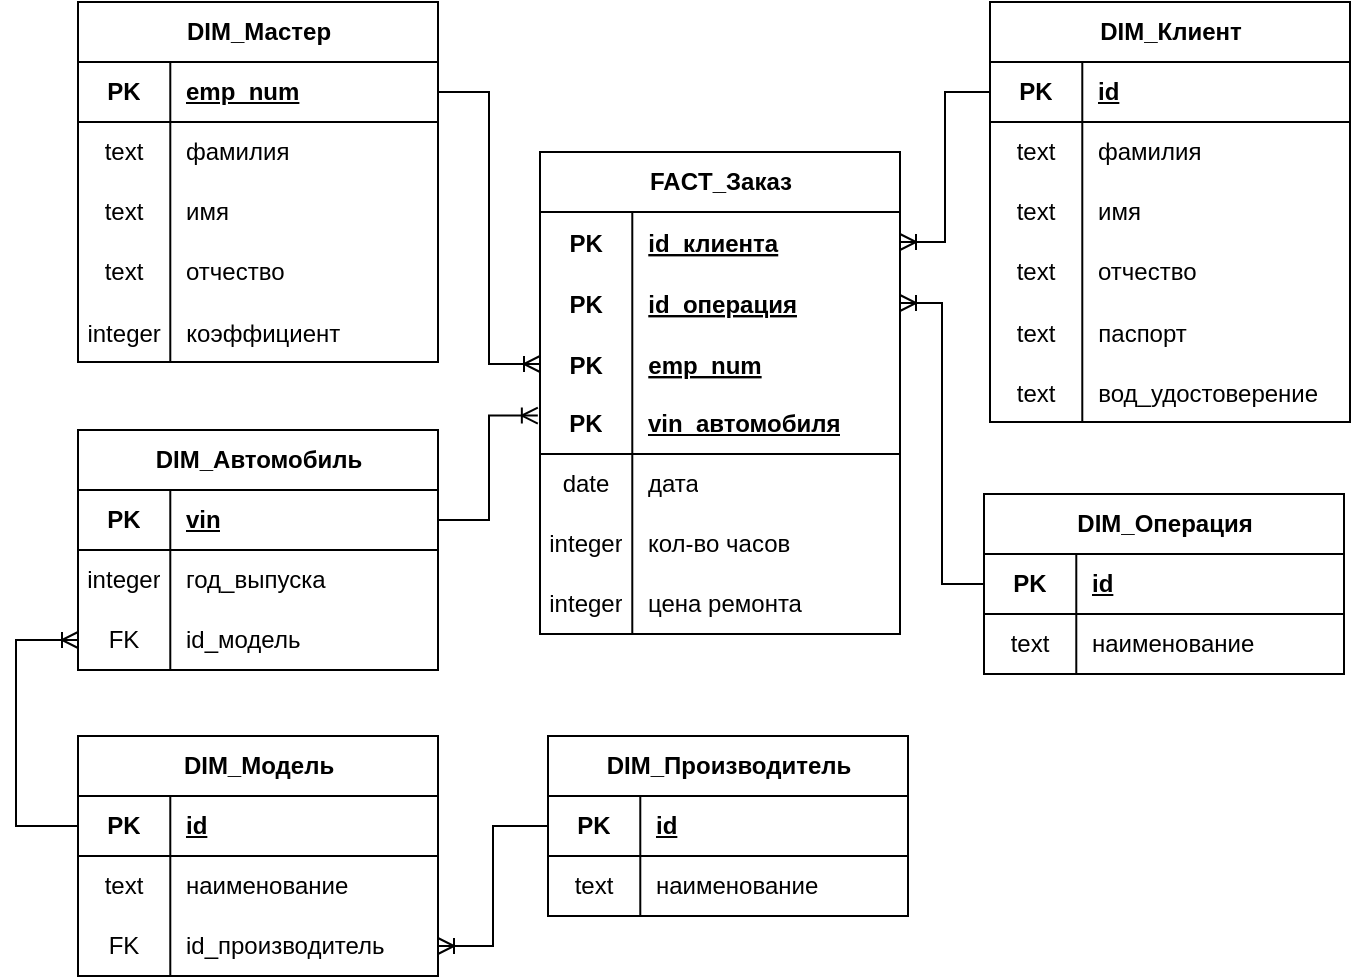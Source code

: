<mxfile version="26.2.9">
  <diagram name="Страница — 1" id="oDpgG96rJYEBg8DNex0P">
    <mxGraphModel dx="1426" dy="804" grid="0" gridSize="10" guides="1" tooltips="1" connect="1" arrows="1" fold="1" page="1" pageScale="1" pageWidth="827" pageHeight="1169" math="0" shadow="0">
      <root>
        <mxCell id="0" />
        <mxCell id="1" parent="0" />
        <mxCell id="0b7gcQ_teyY_5R-YkqwQ-1" value="DIM_Мастер" style="shape=table;startSize=30;container=1;collapsible=1;childLayout=tableLayout;fixedRows=1;rowLines=0;fontStyle=1;align=center;resizeLast=1;html=1;" parent="1" vertex="1">
          <mxGeometry x="108" y="70" width="180" height="180" as="geometry" />
        </mxCell>
        <mxCell id="0b7gcQ_teyY_5R-YkqwQ-2" value="" style="shape=tableRow;horizontal=0;startSize=0;swimlaneHead=0;swimlaneBody=0;fillColor=none;collapsible=0;dropTarget=0;points=[[0,0.5],[1,0.5]];portConstraint=eastwest;top=0;left=0;right=0;bottom=1;" parent="0b7gcQ_teyY_5R-YkqwQ-1" vertex="1">
          <mxGeometry y="30" width="180" height="30" as="geometry" />
        </mxCell>
        <mxCell id="0b7gcQ_teyY_5R-YkqwQ-3" value="PK" style="shape=partialRectangle;connectable=0;fillColor=none;top=0;left=0;bottom=0;right=0;fontStyle=1;overflow=hidden;whiteSpace=wrap;html=1;" parent="0b7gcQ_teyY_5R-YkqwQ-2" vertex="1">
          <mxGeometry width="46.143" height="30" as="geometry">
            <mxRectangle width="46.143" height="30" as="alternateBounds" />
          </mxGeometry>
        </mxCell>
        <mxCell id="0b7gcQ_teyY_5R-YkqwQ-4" value="emp_num" style="shape=partialRectangle;connectable=0;fillColor=none;top=0;left=0;bottom=0;right=0;align=left;spacingLeft=6;fontStyle=5;overflow=hidden;whiteSpace=wrap;html=1;" parent="0b7gcQ_teyY_5R-YkqwQ-2" vertex="1">
          <mxGeometry x="46.143" width="133.857" height="30" as="geometry">
            <mxRectangle width="133.857" height="30" as="alternateBounds" />
          </mxGeometry>
        </mxCell>
        <mxCell id="0b7gcQ_teyY_5R-YkqwQ-5" value="" style="shape=tableRow;horizontal=0;startSize=0;swimlaneHead=0;swimlaneBody=0;fillColor=none;collapsible=0;dropTarget=0;points=[[0,0.5],[1,0.5]];portConstraint=eastwest;top=0;left=0;right=0;bottom=0;" parent="0b7gcQ_teyY_5R-YkqwQ-1" vertex="1">
          <mxGeometry y="60" width="180" height="30" as="geometry" />
        </mxCell>
        <mxCell id="0b7gcQ_teyY_5R-YkqwQ-6" value="text" style="shape=partialRectangle;connectable=0;fillColor=none;top=0;left=0;bottom=0;right=0;editable=1;overflow=hidden;whiteSpace=wrap;html=1;" parent="0b7gcQ_teyY_5R-YkqwQ-5" vertex="1">
          <mxGeometry width="46.143" height="30" as="geometry">
            <mxRectangle width="46.143" height="30" as="alternateBounds" />
          </mxGeometry>
        </mxCell>
        <mxCell id="0b7gcQ_teyY_5R-YkqwQ-7" value="фамилия" style="shape=partialRectangle;connectable=0;fillColor=none;top=0;left=0;bottom=0;right=0;align=left;spacingLeft=6;overflow=hidden;whiteSpace=wrap;html=1;" parent="0b7gcQ_teyY_5R-YkqwQ-5" vertex="1">
          <mxGeometry x="46.143" width="133.857" height="30" as="geometry">
            <mxRectangle width="133.857" height="30" as="alternateBounds" />
          </mxGeometry>
        </mxCell>
        <mxCell id="0b7gcQ_teyY_5R-YkqwQ-8" value="" style="shape=tableRow;horizontal=0;startSize=0;swimlaneHead=0;swimlaneBody=0;fillColor=none;collapsible=0;dropTarget=0;points=[[0,0.5],[1,0.5]];portConstraint=eastwest;top=0;left=0;right=0;bottom=0;" parent="0b7gcQ_teyY_5R-YkqwQ-1" vertex="1">
          <mxGeometry y="90" width="180" height="30" as="geometry" />
        </mxCell>
        <mxCell id="0b7gcQ_teyY_5R-YkqwQ-9" value="text" style="shape=partialRectangle;connectable=0;fillColor=none;top=0;left=0;bottom=0;right=0;editable=1;overflow=hidden;whiteSpace=wrap;html=1;" parent="0b7gcQ_teyY_5R-YkqwQ-8" vertex="1">
          <mxGeometry width="46.143" height="30" as="geometry">
            <mxRectangle width="46.143" height="30" as="alternateBounds" />
          </mxGeometry>
        </mxCell>
        <mxCell id="0b7gcQ_teyY_5R-YkqwQ-10" value="имя" style="shape=partialRectangle;connectable=0;fillColor=none;top=0;left=0;bottom=0;right=0;align=left;spacingLeft=6;overflow=hidden;whiteSpace=wrap;html=1;" parent="0b7gcQ_teyY_5R-YkqwQ-8" vertex="1">
          <mxGeometry x="46.143" width="133.857" height="30" as="geometry">
            <mxRectangle width="133.857" height="30" as="alternateBounds" />
          </mxGeometry>
        </mxCell>
        <mxCell id="0b7gcQ_teyY_5R-YkqwQ-11" value="" style="shape=tableRow;horizontal=0;startSize=0;swimlaneHead=0;swimlaneBody=0;fillColor=none;collapsible=0;dropTarget=0;points=[[0,0.5],[1,0.5]];portConstraint=eastwest;top=0;left=0;right=0;bottom=0;" parent="0b7gcQ_teyY_5R-YkqwQ-1" vertex="1">
          <mxGeometry y="120" width="180" height="30" as="geometry" />
        </mxCell>
        <mxCell id="0b7gcQ_teyY_5R-YkqwQ-12" value="text" style="shape=partialRectangle;connectable=0;fillColor=none;top=0;left=0;bottom=0;right=0;editable=1;overflow=hidden;whiteSpace=wrap;html=1;" parent="0b7gcQ_teyY_5R-YkqwQ-11" vertex="1">
          <mxGeometry width="46.143" height="30" as="geometry">
            <mxRectangle width="46.143" height="30" as="alternateBounds" />
          </mxGeometry>
        </mxCell>
        <mxCell id="0b7gcQ_teyY_5R-YkqwQ-13" value="отчество" style="shape=partialRectangle;connectable=0;fillColor=none;top=0;left=0;bottom=0;right=0;align=left;spacingLeft=6;overflow=hidden;whiteSpace=wrap;html=1;" parent="0b7gcQ_teyY_5R-YkqwQ-11" vertex="1">
          <mxGeometry x="46.143" width="133.857" height="30" as="geometry">
            <mxRectangle width="133.857" height="30" as="alternateBounds" />
          </mxGeometry>
        </mxCell>
        <mxCell id="0b7gcQ_teyY_5R-YkqwQ-14" value="" style="shape=tableRow;horizontal=0;startSize=0;swimlaneHead=0;swimlaneBody=0;fillColor=none;collapsible=0;dropTarget=0;points=[[0,0.5],[1,0.5]];portConstraint=eastwest;top=0;left=0;right=0;bottom=0;" parent="0b7gcQ_teyY_5R-YkqwQ-1" vertex="1">
          <mxGeometry y="150" width="180" height="30" as="geometry" />
        </mxCell>
        <mxCell id="0b7gcQ_teyY_5R-YkqwQ-15" value="integer" style="shape=partialRectangle;connectable=0;fillColor=none;top=0;left=0;bottom=0;right=0;editable=1;overflow=hidden;" parent="0b7gcQ_teyY_5R-YkqwQ-14" vertex="1">
          <mxGeometry width="46.143" height="30" as="geometry">
            <mxRectangle width="46.143" height="30" as="alternateBounds" />
          </mxGeometry>
        </mxCell>
        <mxCell id="0b7gcQ_teyY_5R-YkqwQ-16" value="коэффициент" style="shape=partialRectangle;connectable=0;fillColor=none;top=0;left=0;bottom=0;right=0;align=left;spacingLeft=6;overflow=hidden;" parent="0b7gcQ_teyY_5R-YkqwQ-14" vertex="1">
          <mxGeometry x="46.143" width="133.857" height="30" as="geometry">
            <mxRectangle width="133.857" height="30" as="alternateBounds" />
          </mxGeometry>
        </mxCell>
        <mxCell id="5uYp4q9qgZ58HKBaZZjy-1" value="DIM_Клиент" style="shape=table;startSize=30;container=1;collapsible=1;childLayout=tableLayout;fixedRows=1;rowLines=0;fontStyle=1;align=center;resizeLast=1;html=1;" parent="1" vertex="1">
          <mxGeometry x="564" y="70" width="180" height="210" as="geometry" />
        </mxCell>
        <mxCell id="5uYp4q9qgZ58HKBaZZjy-2" value="" style="shape=tableRow;horizontal=0;startSize=0;swimlaneHead=0;swimlaneBody=0;fillColor=none;collapsible=0;dropTarget=0;points=[[0,0.5],[1,0.5]];portConstraint=eastwest;top=0;left=0;right=0;bottom=1;" parent="5uYp4q9qgZ58HKBaZZjy-1" vertex="1">
          <mxGeometry y="30" width="180" height="30" as="geometry" />
        </mxCell>
        <mxCell id="5uYp4q9qgZ58HKBaZZjy-3" value="PK" style="shape=partialRectangle;connectable=0;fillColor=none;top=0;left=0;bottom=0;right=0;fontStyle=1;overflow=hidden;whiteSpace=wrap;html=1;" parent="5uYp4q9qgZ58HKBaZZjy-2" vertex="1">
          <mxGeometry width="46.143" height="30" as="geometry">
            <mxRectangle width="46.143" height="30" as="alternateBounds" />
          </mxGeometry>
        </mxCell>
        <mxCell id="5uYp4q9qgZ58HKBaZZjy-4" value="id" style="shape=partialRectangle;connectable=0;fillColor=none;top=0;left=0;bottom=0;right=0;align=left;spacingLeft=6;fontStyle=5;overflow=hidden;whiteSpace=wrap;html=1;" parent="5uYp4q9qgZ58HKBaZZjy-2" vertex="1">
          <mxGeometry x="46.143" width="133.857" height="30" as="geometry">
            <mxRectangle width="133.857" height="30" as="alternateBounds" />
          </mxGeometry>
        </mxCell>
        <mxCell id="5uYp4q9qgZ58HKBaZZjy-5" value="" style="shape=tableRow;horizontal=0;startSize=0;swimlaneHead=0;swimlaneBody=0;fillColor=none;collapsible=0;dropTarget=0;points=[[0,0.5],[1,0.5]];portConstraint=eastwest;top=0;left=0;right=0;bottom=0;" parent="5uYp4q9qgZ58HKBaZZjy-1" vertex="1">
          <mxGeometry y="60" width="180" height="30" as="geometry" />
        </mxCell>
        <mxCell id="5uYp4q9qgZ58HKBaZZjy-6" value="text" style="shape=partialRectangle;connectable=0;fillColor=none;top=0;left=0;bottom=0;right=0;editable=1;overflow=hidden;whiteSpace=wrap;html=1;" parent="5uYp4q9qgZ58HKBaZZjy-5" vertex="1">
          <mxGeometry width="46.143" height="30" as="geometry">
            <mxRectangle width="46.143" height="30" as="alternateBounds" />
          </mxGeometry>
        </mxCell>
        <mxCell id="5uYp4q9qgZ58HKBaZZjy-7" value="фамилия" style="shape=partialRectangle;connectable=0;fillColor=none;top=0;left=0;bottom=0;right=0;align=left;spacingLeft=6;overflow=hidden;whiteSpace=wrap;html=1;" parent="5uYp4q9qgZ58HKBaZZjy-5" vertex="1">
          <mxGeometry x="46.143" width="133.857" height="30" as="geometry">
            <mxRectangle width="133.857" height="30" as="alternateBounds" />
          </mxGeometry>
        </mxCell>
        <mxCell id="5uYp4q9qgZ58HKBaZZjy-8" value="" style="shape=tableRow;horizontal=0;startSize=0;swimlaneHead=0;swimlaneBody=0;fillColor=none;collapsible=0;dropTarget=0;points=[[0,0.5],[1,0.5]];portConstraint=eastwest;top=0;left=0;right=0;bottom=0;" parent="5uYp4q9qgZ58HKBaZZjy-1" vertex="1">
          <mxGeometry y="90" width="180" height="30" as="geometry" />
        </mxCell>
        <mxCell id="5uYp4q9qgZ58HKBaZZjy-9" value="text" style="shape=partialRectangle;connectable=0;fillColor=none;top=0;left=0;bottom=0;right=0;editable=1;overflow=hidden;whiteSpace=wrap;html=1;" parent="5uYp4q9qgZ58HKBaZZjy-8" vertex="1">
          <mxGeometry width="46.143" height="30" as="geometry">
            <mxRectangle width="46.143" height="30" as="alternateBounds" />
          </mxGeometry>
        </mxCell>
        <mxCell id="5uYp4q9qgZ58HKBaZZjy-10" value="имя" style="shape=partialRectangle;connectable=0;fillColor=none;top=0;left=0;bottom=0;right=0;align=left;spacingLeft=6;overflow=hidden;whiteSpace=wrap;html=1;" parent="5uYp4q9qgZ58HKBaZZjy-8" vertex="1">
          <mxGeometry x="46.143" width="133.857" height="30" as="geometry">
            <mxRectangle width="133.857" height="30" as="alternateBounds" />
          </mxGeometry>
        </mxCell>
        <mxCell id="5uYp4q9qgZ58HKBaZZjy-11" value="" style="shape=tableRow;horizontal=0;startSize=0;swimlaneHead=0;swimlaneBody=0;fillColor=none;collapsible=0;dropTarget=0;points=[[0,0.5],[1,0.5]];portConstraint=eastwest;top=0;left=0;right=0;bottom=0;" parent="5uYp4q9qgZ58HKBaZZjy-1" vertex="1">
          <mxGeometry y="120" width="180" height="30" as="geometry" />
        </mxCell>
        <mxCell id="5uYp4q9qgZ58HKBaZZjy-12" value="text" style="shape=partialRectangle;connectable=0;fillColor=none;top=0;left=0;bottom=0;right=0;editable=1;overflow=hidden;whiteSpace=wrap;html=1;" parent="5uYp4q9qgZ58HKBaZZjy-11" vertex="1">
          <mxGeometry width="46.143" height="30" as="geometry">
            <mxRectangle width="46.143" height="30" as="alternateBounds" />
          </mxGeometry>
        </mxCell>
        <mxCell id="5uYp4q9qgZ58HKBaZZjy-13" value="отчество" style="shape=partialRectangle;connectable=0;fillColor=none;top=0;left=0;bottom=0;right=0;align=left;spacingLeft=6;overflow=hidden;whiteSpace=wrap;html=1;" parent="5uYp4q9qgZ58HKBaZZjy-11" vertex="1">
          <mxGeometry x="46.143" width="133.857" height="30" as="geometry">
            <mxRectangle width="133.857" height="30" as="alternateBounds" />
          </mxGeometry>
        </mxCell>
        <mxCell id="5uYp4q9qgZ58HKBaZZjy-14" value="" style="shape=tableRow;horizontal=0;startSize=0;swimlaneHead=0;swimlaneBody=0;fillColor=none;collapsible=0;dropTarget=0;points=[[0,0.5],[1,0.5]];portConstraint=eastwest;top=0;left=0;right=0;bottom=0;" parent="5uYp4q9qgZ58HKBaZZjy-1" vertex="1">
          <mxGeometry y="150" width="180" height="30" as="geometry" />
        </mxCell>
        <mxCell id="5uYp4q9qgZ58HKBaZZjy-15" value="text" style="shape=partialRectangle;connectable=0;fillColor=none;top=0;left=0;bottom=0;right=0;editable=1;overflow=hidden;" parent="5uYp4q9qgZ58HKBaZZjy-14" vertex="1">
          <mxGeometry width="46.143" height="30" as="geometry">
            <mxRectangle width="46.143" height="30" as="alternateBounds" />
          </mxGeometry>
        </mxCell>
        <mxCell id="5uYp4q9qgZ58HKBaZZjy-16" value="паспорт" style="shape=partialRectangle;connectable=0;fillColor=none;top=0;left=0;bottom=0;right=0;align=left;spacingLeft=6;overflow=hidden;" parent="5uYp4q9qgZ58HKBaZZjy-14" vertex="1">
          <mxGeometry x="46.143" width="133.857" height="30" as="geometry">
            <mxRectangle width="133.857" height="30" as="alternateBounds" />
          </mxGeometry>
        </mxCell>
        <mxCell id="B6oZFT9Vt-P4qmeBce5z-1" value="" style="shape=tableRow;horizontal=0;startSize=0;swimlaneHead=0;swimlaneBody=0;fillColor=none;collapsible=0;dropTarget=0;points=[[0,0.5],[1,0.5]];portConstraint=eastwest;top=0;left=0;right=0;bottom=0;" vertex="1" parent="5uYp4q9qgZ58HKBaZZjy-1">
          <mxGeometry y="180" width="180" height="30" as="geometry" />
        </mxCell>
        <mxCell id="B6oZFT9Vt-P4qmeBce5z-2" value="text" style="shape=partialRectangle;connectable=0;fillColor=none;top=0;left=0;bottom=0;right=0;editable=1;overflow=hidden;" vertex="1" parent="B6oZFT9Vt-P4qmeBce5z-1">
          <mxGeometry width="46.143" height="30" as="geometry">
            <mxRectangle width="46.143" height="30" as="alternateBounds" />
          </mxGeometry>
        </mxCell>
        <mxCell id="B6oZFT9Vt-P4qmeBce5z-3" value="вод_удостоверение" style="shape=partialRectangle;connectable=0;fillColor=none;top=0;left=0;bottom=0;right=0;align=left;spacingLeft=6;overflow=hidden;" vertex="1" parent="B6oZFT9Vt-P4qmeBce5z-1">
          <mxGeometry x="46.143" width="133.857" height="30" as="geometry">
            <mxRectangle width="133.857" height="30" as="alternateBounds" />
          </mxGeometry>
        </mxCell>
        <mxCell id="5uYp4q9qgZ58HKBaZZjy-17" value="FACT_Заказ" style="shape=table;startSize=30;container=1;collapsible=1;childLayout=tableLayout;fixedRows=1;rowLines=0;fontStyle=1;align=center;resizeLast=1;html=1;" parent="1" vertex="1">
          <mxGeometry x="339" y="145" width="180" height="241.038" as="geometry" />
        </mxCell>
        <mxCell id="5uYp4q9qgZ58HKBaZZjy-61" value="" style="shape=tableRow;horizontal=0;startSize=0;swimlaneHead=0;swimlaneBody=0;fillColor=none;collapsible=0;dropTarget=0;points=[[0,0.5],[1,0.5]];portConstraint=eastwest;top=0;left=0;right=0;bottom=0;" parent="5uYp4q9qgZ58HKBaZZjy-17" vertex="1">
          <mxGeometry y="30" width="180" height="30" as="geometry" />
        </mxCell>
        <mxCell id="5uYp4q9qgZ58HKBaZZjy-62" value="PK" style="shape=partialRectangle;connectable=0;fillColor=none;top=0;left=0;bottom=0;right=0;editable=1;overflow=hidden;fontStyle=1" parent="5uYp4q9qgZ58HKBaZZjy-61" vertex="1">
          <mxGeometry width="46.143" height="30" as="geometry">
            <mxRectangle width="46.143" height="30" as="alternateBounds" />
          </mxGeometry>
        </mxCell>
        <mxCell id="5uYp4q9qgZ58HKBaZZjy-63" value="id_клиента" style="shape=partialRectangle;connectable=0;fillColor=none;top=0;left=0;bottom=0;right=0;align=left;spacingLeft=6;overflow=hidden;fontStyle=5" parent="5uYp4q9qgZ58HKBaZZjy-61" vertex="1">
          <mxGeometry x="46.143" width="133.857" height="30" as="geometry">
            <mxRectangle width="133.857" height="30" as="alternateBounds" />
          </mxGeometry>
        </mxCell>
        <mxCell id="5uYp4q9qgZ58HKBaZZjy-64" value="" style="shape=tableRow;horizontal=0;startSize=0;swimlaneHead=0;swimlaneBody=0;fillColor=none;collapsible=0;dropTarget=0;points=[[0,0.5],[1,0.5]];portConstraint=eastwest;top=0;left=0;right=0;bottom=0;" parent="5uYp4q9qgZ58HKBaZZjy-17" vertex="1">
          <mxGeometry y="60" width="180" height="31" as="geometry" />
        </mxCell>
        <mxCell id="5uYp4q9qgZ58HKBaZZjy-65" value="PK" style="shape=partialRectangle;connectable=0;fillColor=none;top=0;left=0;bottom=0;right=0;editable=1;overflow=hidden;fontStyle=1" parent="5uYp4q9qgZ58HKBaZZjy-64" vertex="1">
          <mxGeometry width="46.143" height="31" as="geometry">
            <mxRectangle width="46.143" height="31" as="alternateBounds" />
          </mxGeometry>
        </mxCell>
        <mxCell id="5uYp4q9qgZ58HKBaZZjy-66" value="id_операция" style="shape=partialRectangle;connectable=0;fillColor=none;top=0;left=0;bottom=0;right=0;align=left;spacingLeft=6;overflow=hidden;fontStyle=5" parent="5uYp4q9qgZ58HKBaZZjy-64" vertex="1">
          <mxGeometry x="46.143" width="133.857" height="31" as="geometry">
            <mxRectangle width="133.857" height="31" as="alternateBounds" />
          </mxGeometry>
        </mxCell>
        <mxCell id="5uYp4q9qgZ58HKBaZZjy-96" value="" style="shape=tableRow;horizontal=0;startSize=0;swimlaneHead=0;swimlaneBody=0;fillColor=none;collapsible=0;dropTarget=0;points=[[0,0.5],[1,0.5]];portConstraint=eastwest;top=0;left=0;right=0;bottom=0;" parent="5uYp4q9qgZ58HKBaZZjy-17" vertex="1">
          <mxGeometry y="91" width="180" height="30" as="geometry" />
        </mxCell>
        <mxCell id="5uYp4q9qgZ58HKBaZZjy-97" value="PK" style="shape=partialRectangle;connectable=0;fillColor=none;top=0;left=0;bottom=0;right=0;editable=1;overflow=hidden;fontStyle=1" parent="5uYp4q9qgZ58HKBaZZjy-96" vertex="1">
          <mxGeometry width="46.143" height="30" as="geometry">
            <mxRectangle width="46.143" height="30" as="alternateBounds" />
          </mxGeometry>
        </mxCell>
        <mxCell id="5uYp4q9qgZ58HKBaZZjy-98" value="emp_num" style="shape=partialRectangle;connectable=0;fillColor=none;top=0;left=0;bottom=0;right=0;align=left;spacingLeft=6;overflow=hidden;fontStyle=5" parent="5uYp4q9qgZ58HKBaZZjy-96" vertex="1">
          <mxGeometry x="46.143" width="133.857" height="30" as="geometry">
            <mxRectangle width="133.857" height="30" as="alternateBounds" />
          </mxGeometry>
        </mxCell>
        <mxCell id="5uYp4q9qgZ58HKBaZZjy-18" value="" style="shape=tableRow;horizontal=0;startSize=0;swimlaneHead=0;swimlaneBody=0;fillColor=none;collapsible=0;dropTarget=0;points=[[0,0.5],[1,0.5]];portConstraint=eastwest;top=0;left=0;right=0;bottom=1;" parent="5uYp4q9qgZ58HKBaZZjy-17" vertex="1">
          <mxGeometry y="121" width="180" height="30" as="geometry" />
        </mxCell>
        <mxCell id="5uYp4q9qgZ58HKBaZZjy-19" value="PK" style="shape=partialRectangle;connectable=0;fillColor=none;top=0;left=0;bottom=0;right=0;fontStyle=1;overflow=hidden;whiteSpace=wrap;html=1;" parent="5uYp4q9qgZ58HKBaZZjy-18" vertex="1">
          <mxGeometry width="46.143" height="30" as="geometry">
            <mxRectangle width="46.143" height="30" as="alternateBounds" />
          </mxGeometry>
        </mxCell>
        <mxCell id="5uYp4q9qgZ58HKBaZZjy-20" value="vin_автомобиля" style="shape=partialRectangle;connectable=0;fillColor=none;top=0;left=0;bottom=0;right=0;align=left;spacingLeft=6;fontStyle=5;overflow=hidden;whiteSpace=wrap;html=1;" parent="5uYp4q9qgZ58HKBaZZjy-18" vertex="1">
          <mxGeometry x="46.143" width="133.857" height="30" as="geometry">
            <mxRectangle width="133.857" height="30" as="alternateBounds" />
          </mxGeometry>
        </mxCell>
        <mxCell id="5uYp4q9qgZ58HKBaZZjy-21" value="" style="shape=tableRow;horizontal=0;startSize=0;swimlaneHead=0;swimlaneBody=0;fillColor=none;collapsible=0;dropTarget=0;points=[[0,0.5],[1,0.5]];portConstraint=eastwest;top=0;left=0;right=0;bottom=0;" parent="5uYp4q9qgZ58HKBaZZjy-17" vertex="1">
          <mxGeometry y="151" width="180" height="30" as="geometry" />
        </mxCell>
        <mxCell id="5uYp4q9qgZ58HKBaZZjy-22" value="date" style="shape=partialRectangle;connectable=0;fillColor=none;top=0;left=0;bottom=0;right=0;editable=1;overflow=hidden;whiteSpace=wrap;html=1;" parent="5uYp4q9qgZ58HKBaZZjy-21" vertex="1">
          <mxGeometry width="46.143" height="30" as="geometry">
            <mxRectangle width="46.143" height="30" as="alternateBounds" />
          </mxGeometry>
        </mxCell>
        <mxCell id="5uYp4q9qgZ58HKBaZZjy-23" value="дата" style="shape=partialRectangle;connectable=0;fillColor=none;top=0;left=0;bottom=0;right=0;align=left;spacingLeft=6;overflow=hidden;whiteSpace=wrap;html=1;" parent="5uYp4q9qgZ58HKBaZZjy-21" vertex="1">
          <mxGeometry x="46.143" width="133.857" height="30" as="geometry">
            <mxRectangle width="133.857" height="30" as="alternateBounds" />
          </mxGeometry>
        </mxCell>
        <mxCell id="5uYp4q9qgZ58HKBaZZjy-24" value="" style="shape=tableRow;horizontal=0;startSize=0;swimlaneHead=0;swimlaneBody=0;fillColor=none;collapsible=0;dropTarget=0;points=[[0,0.5],[1,0.5]];portConstraint=eastwest;top=0;left=0;right=0;bottom=0;" parent="5uYp4q9qgZ58HKBaZZjy-17" vertex="1">
          <mxGeometry y="181" width="180" height="30" as="geometry" />
        </mxCell>
        <mxCell id="5uYp4q9qgZ58HKBaZZjy-25" value="integer" style="shape=partialRectangle;connectable=0;fillColor=none;top=0;left=0;bottom=0;right=0;editable=1;overflow=hidden;whiteSpace=wrap;html=1;" parent="5uYp4q9qgZ58HKBaZZjy-24" vertex="1">
          <mxGeometry width="46.143" height="30" as="geometry">
            <mxRectangle width="46.143" height="30" as="alternateBounds" />
          </mxGeometry>
        </mxCell>
        <mxCell id="5uYp4q9qgZ58HKBaZZjy-26" value="кол-во часов" style="shape=partialRectangle;connectable=0;fillColor=none;top=0;left=0;bottom=0;right=0;align=left;spacingLeft=6;overflow=hidden;whiteSpace=wrap;html=1;" parent="5uYp4q9qgZ58HKBaZZjy-24" vertex="1">
          <mxGeometry x="46.143" width="133.857" height="30" as="geometry">
            <mxRectangle width="133.857" height="30" as="alternateBounds" />
          </mxGeometry>
        </mxCell>
        <mxCell id="5uYp4q9qgZ58HKBaZZjy-27" value="" style="shape=tableRow;horizontal=0;startSize=0;swimlaneHead=0;swimlaneBody=0;fillColor=none;collapsible=0;dropTarget=0;points=[[0,0.5],[1,0.5]];portConstraint=eastwest;top=0;left=0;right=0;bottom=0;" parent="5uYp4q9qgZ58HKBaZZjy-17" vertex="1">
          <mxGeometry y="211" width="180" height="30" as="geometry" />
        </mxCell>
        <mxCell id="5uYp4q9qgZ58HKBaZZjy-28" value="integer" style="shape=partialRectangle;connectable=0;fillColor=none;top=0;left=0;bottom=0;right=0;editable=1;overflow=hidden;whiteSpace=wrap;html=1;" parent="5uYp4q9qgZ58HKBaZZjy-27" vertex="1">
          <mxGeometry width="46.143" height="30" as="geometry">
            <mxRectangle width="46.143" height="30" as="alternateBounds" />
          </mxGeometry>
        </mxCell>
        <mxCell id="5uYp4q9qgZ58HKBaZZjy-29" value="цена ремонта" style="shape=partialRectangle;connectable=0;fillColor=none;top=0;left=0;bottom=0;right=0;align=left;spacingLeft=6;overflow=hidden;whiteSpace=wrap;html=1;" parent="5uYp4q9qgZ58HKBaZZjy-27" vertex="1">
          <mxGeometry x="46.143" width="133.857" height="30" as="geometry">
            <mxRectangle width="133.857" height="30" as="alternateBounds" />
          </mxGeometry>
        </mxCell>
        <mxCell id="5uYp4q9qgZ58HKBaZZjy-80" value="DIM_Автомобиль" style="shape=table;startSize=30;container=1;collapsible=1;childLayout=tableLayout;fixedRows=1;rowLines=0;fontStyle=1;align=center;resizeLast=1;html=1;" parent="1" vertex="1">
          <mxGeometry x="108" y="284" width="180" height="120" as="geometry" />
        </mxCell>
        <mxCell id="5uYp4q9qgZ58HKBaZZjy-81" value="" style="shape=tableRow;horizontal=0;startSize=0;swimlaneHead=0;swimlaneBody=0;fillColor=none;collapsible=0;dropTarget=0;points=[[0,0.5],[1,0.5]];portConstraint=eastwest;top=0;left=0;right=0;bottom=1;" parent="5uYp4q9qgZ58HKBaZZjy-80" vertex="1">
          <mxGeometry y="30" width="180" height="30" as="geometry" />
        </mxCell>
        <mxCell id="5uYp4q9qgZ58HKBaZZjy-82" value="PK" style="shape=partialRectangle;connectable=0;fillColor=none;top=0;left=0;bottom=0;right=0;fontStyle=1;overflow=hidden;whiteSpace=wrap;html=1;" parent="5uYp4q9qgZ58HKBaZZjy-81" vertex="1">
          <mxGeometry width="46.143" height="30" as="geometry">
            <mxRectangle width="46.143" height="30" as="alternateBounds" />
          </mxGeometry>
        </mxCell>
        <mxCell id="5uYp4q9qgZ58HKBaZZjy-83" value="vin" style="shape=partialRectangle;connectable=0;fillColor=none;top=0;left=0;bottom=0;right=0;align=left;spacingLeft=6;fontStyle=5;overflow=hidden;whiteSpace=wrap;html=1;" parent="5uYp4q9qgZ58HKBaZZjy-81" vertex="1">
          <mxGeometry x="46.143" width="133.857" height="30" as="geometry">
            <mxRectangle width="133.857" height="30" as="alternateBounds" />
          </mxGeometry>
        </mxCell>
        <mxCell id="5uYp4q9qgZ58HKBaZZjy-84" value="" style="shape=tableRow;horizontal=0;startSize=0;swimlaneHead=0;swimlaneBody=0;fillColor=none;collapsible=0;dropTarget=0;points=[[0,0.5],[1,0.5]];portConstraint=eastwest;top=0;left=0;right=0;bottom=0;" parent="5uYp4q9qgZ58HKBaZZjy-80" vertex="1">
          <mxGeometry y="60" width="180" height="30" as="geometry" />
        </mxCell>
        <mxCell id="5uYp4q9qgZ58HKBaZZjy-85" value="integer" style="shape=partialRectangle;connectable=0;fillColor=none;top=0;left=0;bottom=0;right=0;editable=1;overflow=hidden;whiteSpace=wrap;html=1;" parent="5uYp4q9qgZ58HKBaZZjy-84" vertex="1">
          <mxGeometry width="46.143" height="30" as="geometry">
            <mxRectangle width="46.143" height="30" as="alternateBounds" />
          </mxGeometry>
        </mxCell>
        <mxCell id="5uYp4q9qgZ58HKBaZZjy-86" value="год_выпуска" style="shape=partialRectangle;connectable=0;fillColor=none;top=0;left=0;bottom=0;right=0;align=left;spacingLeft=6;overflow=hidden;whiteSpace=wrap;html=1;" parent="5uYp4q9qgZ58HKBaZZjy-84" vertex="1">
          <mxGeometry x="46.143" width="133.857" height="30" as="geometry">
            <mxRectangle width="133.857" height="30" as="alternateBounds" />
          </mxGeometry>
        </mxCell>
        <mxCell id="5uYp4q9qgZ58HKBaZZjy-87" value="" style="shape=tableRow;horizontal=0;startSize=0;swimlaneHead=0;swimlaneBody=0;fillColor=none;collapsible=0;dropTarget=0;points=[[0,0.5],[1,0.5]];portConstraint=eastwest;top=0;left=0;right=0;bottom=0;" parent="5uYp4q9qgZ58HKBaZZjy-80" vertex="1">
          <mxGeometry y="90" width="180" height="30" as="geometry" />
        </mxCell>
        <mxCell id="5uYp4q9qgZ58HKBaZZjy-88" value="FK" style="shape=partialRectangle;connectable=0;fillColor=none;top=0;left=0;bottom=0;right=0;editable=1;overflow=hidden;whiteSpace=wrap;html=1;" parent="5uYp4q9qgZ58HKBaZZjy-87" vertex="1">
          <mxGeometry width="46.143" height="30" as="geometry">
            <mxRectangle width="46.143" height="30" as="alternateBounds" />
          </mxGeometry>
        </mxCell>
        <mxCell id="5uYp4q9qgZ58HKBaZZjy-89" value="id_модель" style="shape=partialRectangle;connectable=0;fillColor=none;top=0;left=0;bottom=0;right=0;align=left;spacingLeft=6;overflow=hidden;whiteSpace=wrap;html=1;" parent="5uYp4q9qgZ58HKBaZZjy-87" vertex="1">
          <mxGeometry x="46.143" width="133.857" height="30" as="geometry">
            <mxRectangle width="133.857" height="30" as="alternateBounds" />
          </mxGeometry>
        </mxCell>
        <mxCell id="5uYp4q9qgZ58HKBaZZjy-99" value="DIM_Операция" style="shape=table;startSize=30;container=1;collapsible=1;childLayout=tableLayout;fixedRows=1;rowLines=0;fontStyle=1;align=center;resizeLast=1;html=1;" parent="1" vertex="1">
          <mxGeometry x="561" y="316" width="180" height="90" as="geometry" />
        </mxCell>
        <mxCell id="5uYp4q9qgZ58HKBaZZjy-100" value="" style="shape=tableRow;horizontal=0;startSize=0;swimlaneHead=0;swimlaneBody=0;fillColor=none;collapsible=0;dropTarget=0;points=[[0,0.5],[1,0.5]];portConstraint=eastwest;top=0;left=0;right=0;bottom=1;" parent="5uYp4q9qgZ58HKBaZZjy-99" vertex="1">
          <mxGeometry y="30" width="180" height="30" as="geometry" />
        </mxCell>
        <mxCell id="5uYp4q9qgZ58HKBaZZjy-101" value="PK" style="shape=partialRectangle;connectable=0;fillColor=none;top=0;left=0;bottom=0;right=0;fontStyle=1;overflow=hidden;whiteSpace=wrap;html=1;" parent="5uYp4q9qgZ58HKBaZZjy-100" vertex="1">
          <mxGeometry width="46.143" height="30" as="geometry">
            <mxRectangle width="46.143" height="30" as="alternateBounds" />
          </mxGeometry>
        </mxCell>
        <mxCell id="5uYp4q9qgZ58HKBaZZjy-102" value="id" style="shape=partialRectangle;connectable=0;fillColor=none;top=0;left=0;bottom=0;right=0;align=left;spacingLeft=6;fontStyle=5;overflow=hidden;whiteSpace=wrap;html=1;" parent="5uYp4q9qgZ58HKBaZZjy-100" vertex="1">
          <mxGeometry x="46.143" width="133.857" height="30" as="geometry">
            <mxRectangle width="133.857" height="30" as="alternateBounds" />
          </mxGeometry>
        </mxCell>
        <mxCell id="5uYp4q9qgZ58HKBaZZjy-103" value="" style="shape=tableRow;horizontal=0;startSize=0;swimlaneHead=0;swimlaneBody=0;fillColor=none;collapsible=0;dropTarget=0;points=[[0,0.5],[1,0.5]];portConstraint=eastwest;top=0;left=0;right=0;bottom=0;" parent="5uYp4q9qgZ58HKBaZZjy-99" vertex="1">
          <mxGeometry y="60" width="180" height="30" as="geometry" />
        </mxCell>
        <mxCell id="5uYp4q9qgZ58HKBaZZjy-104" value="text" style="shape=partialRectangle;connectable=0;fillColor=none;top=0;left=0;bottom=0;right=0;editable=1;overflow=hidden;whiteSpace=wrap;html=1;" parent="5uYp4q9qgZ58HKBaZZjy-103" vertex="1">
          <mxGeometry width="46.143" height="30" as="geometry">
            <mxRectangle width="46.143" height="30" as="alternateBounds" />
          </mxGeometry>
        </mxCell>
        <mxCell id="5uYp4q9qgZ58HKBaZZjy-105" value="наименование" style="shape=partialRectangle;connectable=0;fillColor=none;top=0;left=0;bottom=0;right=0;align=left;spacingLeft=6;overflow=hidden;whiteSpace=wrap;html=1;" parent="5uYp4q9qgZ58HKBaZZjy-103" vertex="1">
          <mxGeometry x="46.143" width="133.857" height="30" as="geometry">
            <mxRectangle width="133.857" height="30" as="alternateBounds" />
          </mxGeometry>
        </mxCell>
        <mxCell id="5uYp4q9qgZ58HKBaZZjy-144" value="DIM_Модель" style="shape=table;startSize=30;container=1;collapsible=1;childLayout=tableLayout;fixedRows=1;rowLines=0;fontStyle=1;align=center;resizeLast=1;html=1;" parent="1" vertex="1">
          <mxGeometry x="108" y="437" width="180" height="120" as="geometry" />
        </mxCell>
        <mxCell id="5uYp4q9qgZ58HKBaZZjy-145" value="" style="shape=tableRow;horizontal=0;startSize=0;swimlaneHead=0;swimlaneBody=0;fillColor=none;collapsible=0;dropTarget=0;points=[[0,0.5],[1,0.5]];portConstraint=eastwest;top=0;left=0;right=0;bottom=1;" parent="5uYp4q9qgZ58HKBaZZjy-144" vertex="1">
          <mxGeometry y="30" width="180" height="30" as="geometry" />
        </mxCell>
        <mxCell id="5uYp4q9qgZ58HKBaZZjy-146" value="PK" style="shape=partialRectangle;connectable=0;fillColor=none;top=0;left=0;bottom=0;right=0;fontStyle=1;overflow=hidden;whiteSpace=wrap;html=1;" parent="5uYp4q9qgZ58HKBaZZjy-145" vertex="1">
          <mxGeometry width="46.143" height="30" as="geometry">
            <mxRectangle width="46.143" height="30" as="alternateBounds" />
          </mxGeometry>
        </mxCell>
        <mxCell id="5uYp4q9qgZ58HKBaZZjy-147" value="id" style="shape=partialRectangle;connectable=0;fillColor=none;top=0;left=0;bottom=0;right=0;align=left;spacingLeft=6;fontStyle=5;overflow=hidden;whiteSpace=wrap;html=1;" parent="5uYp4q9qgZ58HKBaZZjy-145" vertex="1">
          <mxGeometry x="46.143" width="133.857" height="30" as="geometry">
            <mxRectangle width="133.857" height="30" as="alternateBounds" />
          </mxGeometry>
        </mxCell>
        <mxCell id="5uYp4q9qgZ58HKBaZZjy-151" value="" style="shape=tableRow;horizontal=0;startSize=0;swimlaneHead=0;swimlaneBody=0;fillColor=none;collapsible=0;dropTarget=0;points=[[0,0.5],[1,0.5]];portConstraint=eastwest;top=0;left=0;right=0;bottom=0;" parent="5uYp4q9qgZ58HKBaZZjy-144" vertex="1">
          <mxGeometry y="60" width="180" height="30" as="geometry" />
        </mxCell>
        <mxCell id="5uYp4q9qgZ58HKBaZZjy-152" value="text" style="shape=partialRectangle;connectable=0;fillColor=none;top=0;left=0;bottom=0;right=0;editable=1;overflow=hidden;whiteSpace=wrap;html=1;" parent="5uYp4q9qgZ58HKBaZZjy-151" vertex="1">
          <mxGeometry width="46.143" height="30" as="geometry">
            <mxRectangle width="46.143" height="30" as="alternateBounds" />
          </mxGeometry>
        </mxCell>
        <mxCell id="5uYp4q9qgZ58HKBaZZjy-153" value="наименование" style="shape=partialRectangle;connectable=0;fillColor=none;top=0;left=0;bottom=0;right=0;align=left;spacingLeft=6;overflow=hidden;whiteSpace=wrap;html=1;" parent="5uYp4q9qgZ58HKBaZZjy-151" vertex="1">
          <mxGeometry x="46.143" width="133.857" height="30" as="geometry">
            <mxRectangle width="133.857" height="30" as="alternateBounds" />
          </mxGeometry>
        </mxCell>
        <mxCell id="5uYp4q9qgZ58HKBaZZjy-167" value="" style="shape=tableRow;horizontal=0;startSize=0;swimlaneHead=0;swimlaneBody=0;fillColor=none;collapsible=0;dropTarget=0;points=[[0,0.5],[1,0.5]];portConstraint=eastwest;top=0;left=0;right=0;bottom=0;" parent="5uYp4q9qgZ58HKBaZZjy-144" vertex="1">
          <mxGeometry y="90" width="180" height="30" as="geometry" />
        </mxCell>
        <mxCell id="5uYp4q9qgZ58HKBaZZjy-168" value="FK" style="shape=partialRectangle;connectable=0;fillColor=none;top=0;left=0;bottom=0;right=0;fontStyle=0;overflow=hidden;whiteSpace=wrap;html=1;" parent="5uYp4q9qgZ58HKBaZZjy-167" vertex="1">
          <mxGeometry width="46.143" height="30" as="geometry">
            <mxRectangle width="46.143" height="30" as="alternateBounds" />
          </mxGeometry>
        </mxCell>
        <mxCell id="5uYp4q9qgZ58HKBaZZjy-169" value="id_производитель" style="shape=partialRectangle;connectable=0;fillColor=none;top=0;left=0;bottom=0;right=0;align=left;spacingLeft=6;fontStyle=0;overflow=hidden;whiteSpace=wrap;html=1;" parent="5uYp4q9qgZ58HKBaZZjy-167" vertex="1">
          <mxGeometry x="46.143" width="133.857" height="30" as="geometry">
            <mxRectangle width="133.857" height="30" as="alternateBounds" />
          </mxGeometry>
        </mxCell>
        <mxCell id="5uYp4q9qgZ58HKBaZZjy-154" value="DIM_Производитель" style="shape=table;startSize=30;container=1;collapsible=1;childLayout=tableLayout;fixedRows=1;rowLines=0;fontStyle=1;align=center;resizeLast=1;html=1;" parent="1" vertex="1">
          <mxGeometry x="343" y="437" width="180" height="90" as="geometry" />
        </mxCell>
        <mxCell id="5uYp4q9qgZ58HKBaZZjy-155" value="" style="shape=tableRow;horizontal=0;startSize=0;swimlaneHead=0;swimlaneBody=0;fillColor=none;collapsible=0;dropTarget=0;points=[[0,0.5],[1,0.5]];portConstraint=eastwest;top=0;left=0;right=0;bottom=1;" parent="5uYp4q9qgZ58HKBaZZjy-154" vertex="1">
          <mxGeometry y="30" width="180" height="30" as="geometry" />
        </mxCell>
        <mxCell id="5uYp4q9qgZ58HKBaZZjy-156" value="PK" style="shape=partialRectangle;connectable=0;fillColor=none;top=0;left=0;bottom=0;right=0;fontStyle=1;overflow=hidden;whiteSpace=wrap;html=1;" parent="5uYp4q9qgZ58HKBaZZjy-155" vertex="1">
          <mxGeometry width="46.143" height="30" as="geometry">
            <mxRectangle width="46.143" height="30" as="alternateBounds" />
          </mxGeometry>
        </mxCell>
        <mxCell id="5uYp4q9qgZ58HKBaZZjy-157" value="id" style="shape=partialRectangle;connectable=0;fillColor=none;top=0;left=0;bottom=0;right=0;align=left;spacingLeft=6;fontStyle=5;overflow=hidden;whiteSpace=wrap;html=1;" parent="5uYp4q9qgZ58HKBaZZjy-155" vertex="1">
          <mxGeometry x="46.143" width="133.857" height="30" as="geometry">
            <mxRectangle width="133.857" height="30" as="alternateBounds" />
          </mxGeometry>
        </mxCell>
        <mxCell id="5uYp4q9qgZ58HKBaZZjy-161" value="" style="shape=tableRow;horizontal=0;startSize=0;swimlaneHead=0;swimlaneBody=0;fillColor=none;collapsible=0;dropTarget=0;points=[[0,0.5],[1,0.5]];portConstraint=eastwest;top=0;left=0;right=0;bottom=0;" parent="5uYp4q9qgZ58HKBaZZjy-154" vertex="1">
          <mxGeometry y="60" width="180" height="30" as="geometry" />
        </mxCell>
        <mxCell id="5uYp4q9qgZ58HKBaZZjy-162" value="text" style="shape=partialRectangle;connectable=0;fillColor=none;top=0;left=0;bottom=0;right=0;editable=1;overflow=hidden;whiteSpace=wrap;html=1;" parent="5uYp4q9qgZ58HKBaZZjy-161" vertex="1">
          <mxGeometry width="46.143" height="30" as="geometry">
            <mxRectangle width="46.143" height="30" as="alternateBounds" />
          </mxGeometry>
        </mxCell>
        <mxCell id="5uYp4q9qgZ58HKBaZZjy-163" value="наименование" style="shape=partialRectangle;connectable=0;fillColor=none;top=0;left=0;bottom=0;right=0;align=left;spacingLeft=6;overflow=hidden;whiteSpace=wrap;html=1;" parent="5uYp4q9qgZ58HKBaZZjy-161" vertex="1">
          <mxGeometry x="46.143" width="133.857" height="30" as="geometry">
            <mxRectangle width="133.857" height="30" as="alternateBounds" />
          </mxGeometry>
        </mxCell>
        <mxCell id="5uYp4q9qgZ58HKBaZZjy-171" value="" style="endArrow=none;html=1;rounded=0;entryX=0;entryY=0.5;entryDx=0;entryDy=0;exitX=1;exitY=0.5;exitDx=0;exitDy=0;edgeStyle=orthogonalEdgeStyle;startArrow=ERoneToMany;startFill=0;" parent="1" source="5uYp4q9qgZ58HKBaZZjy-61" target="5uYp4q9qgZ58HKBaZZjy-2" edge="1">
          <mxGeometry width="50" height="50" relative="1" as="geometry">
            <mxPoint x="421" y="126" as="sourcePoint" />
            <mxPoint x="471" y="76" as="targetPoint" />
          </mxGeometry>
        </mxCell>
        <mxCell id="5uYp4q9qgZ58HKBaZZjy-172" value="" style="endArrow=none;html=1;rounded=0;entryX=0;entryY=0.5;entryDx=0;entryDy=0;exitX=1;exitY=0.5;exitDx=0;exitDy=0;edgeStyle=orthogonalEdgeStyle;startArrow=ERoneToMany;startFill=0;" parent="1" source="5uYp4q9qgZ58HKBaZZjy-64" target="5uYp4q9qgZ58HKBaZZjy-100" edge="1">
          <mxGeometry width="50" height="50" relative="1" as="geometry">
            <mxPoint x="515" y="417" as="sourcePoint" />
            <mxPoint x="565" y="367" as="targetPoint" />
          </mxGeometry>
        </mxCell>
        <mxCell id="5uYp4q9qgZ58HKBaZZjy-173" value="" style="endArrow=none;html=1;rounded=0;entryX=1;entryY=0.5;entryDx=0;entryDy=0;exitX=0;exitY=0.5;exitDx=0;exitDy=0;edgeStyle=orthogonalEdgeStyle;startArrow=ERoneToMany;startFill=0;" parent="1" source="5uYp4q9qgZ58HKBaZZjy-96" target="0b7gcQ_teyY_5R-YkqwQ-2" edge="1">
          <mxGeometry width="50" height="50" relative="1" as="geometry">
            <mxPoint x="439" y="298" as="sourcePoint" />
            <mxPoint x="489" y="248" as="targetPoint" />
          </mxGeometry>
        </mxCell>
        <mxCell id="5uYp4q9qgZ58HKBaZZjy-174" value="" style="endArrow=ERoneToMany;html=1;entryX=-0.006;entryY=0.36;entryDx=0;entryDy=0;entryPerimeter=0;exitX=1;exitY=0.5;exitDx=0;exitDy=0;edgeStyle=orthogonalEdgeStyle;rounded=0;curved=0;startArrow=none;startFill=0;endFill=0;" parent="1" source="5uYp4q9qgZ58HKBaZZjy-81" target="5uYp4q9qgZ58HKBaZZjy-18" edge="1">
          <mxGeometry width="50" height="50" relative="1" as="geometry">
            <mxPoint x="326" y="340" as="sourcePoint" />
            <mxPoint x="376" y="290" as="targetPoint" />
          </mxGeometry>
        </mxCell>
        <mxCell id="5uYp4q9qgZ58HKBaZZjy-175" value="" style="endArrow=ERoneToMany;html=1;rounded=0;entryX=0;entryY=0.5;entryDx=0;entryDy=0;edgeStyle=orthogonalEdgeStyle;exitX=0;exitY=0.5;exitDx=0;exitDy=0;endFill=0;" parent="1" source="5uYp4q9qgZ58HKBaZZjy-145" target="5uYp4q9qgZ58HKBaZZjy-87" edge="1">
          <mxGeometry width="50" height="50" relative="1" as="geometry">
            <mxPoint x="204" y="433" as="sourcePoint" />
            <mxPoint x="204" y="424" as="targetPoint" />
            <Array as="points">
              <mxPoint x="77" y="482" />
              <mxPoint x="77" y="389" />
            </Array>
          </mxGeometry>
        </mxCell>
        <mxCell id="5uYp4q9qgZ58HKBaZZjy-176" value="" style="endArrow=none;html=1;rounded=0;entryX=0;entryY=0.5;entryDx=0;entryDy=0;exitX=1;exitY=0.5;exitDx=0;exitDy=0;edgeStyle=orthogonalEdgeStyle;startArrow=ERoneToMany;startFill=0;" parent="1" source="5uYp4q9qgZ58HKBaZZjy-167" target="5uYp4q9qgZ58HKBaZZjy-155" edge="1">
          <mxGeometry width="50" height="50" relative="1" as="geometry">
            <mxPoint x="301" y="595" as="sourcePoint" />
            <mxPoint x="351" y="545" as="targetPoint" />
          </mxGeometry>
        </mxCell>
      </root>
    </mxGraphModel>
  </diagram>
</mxfile>
